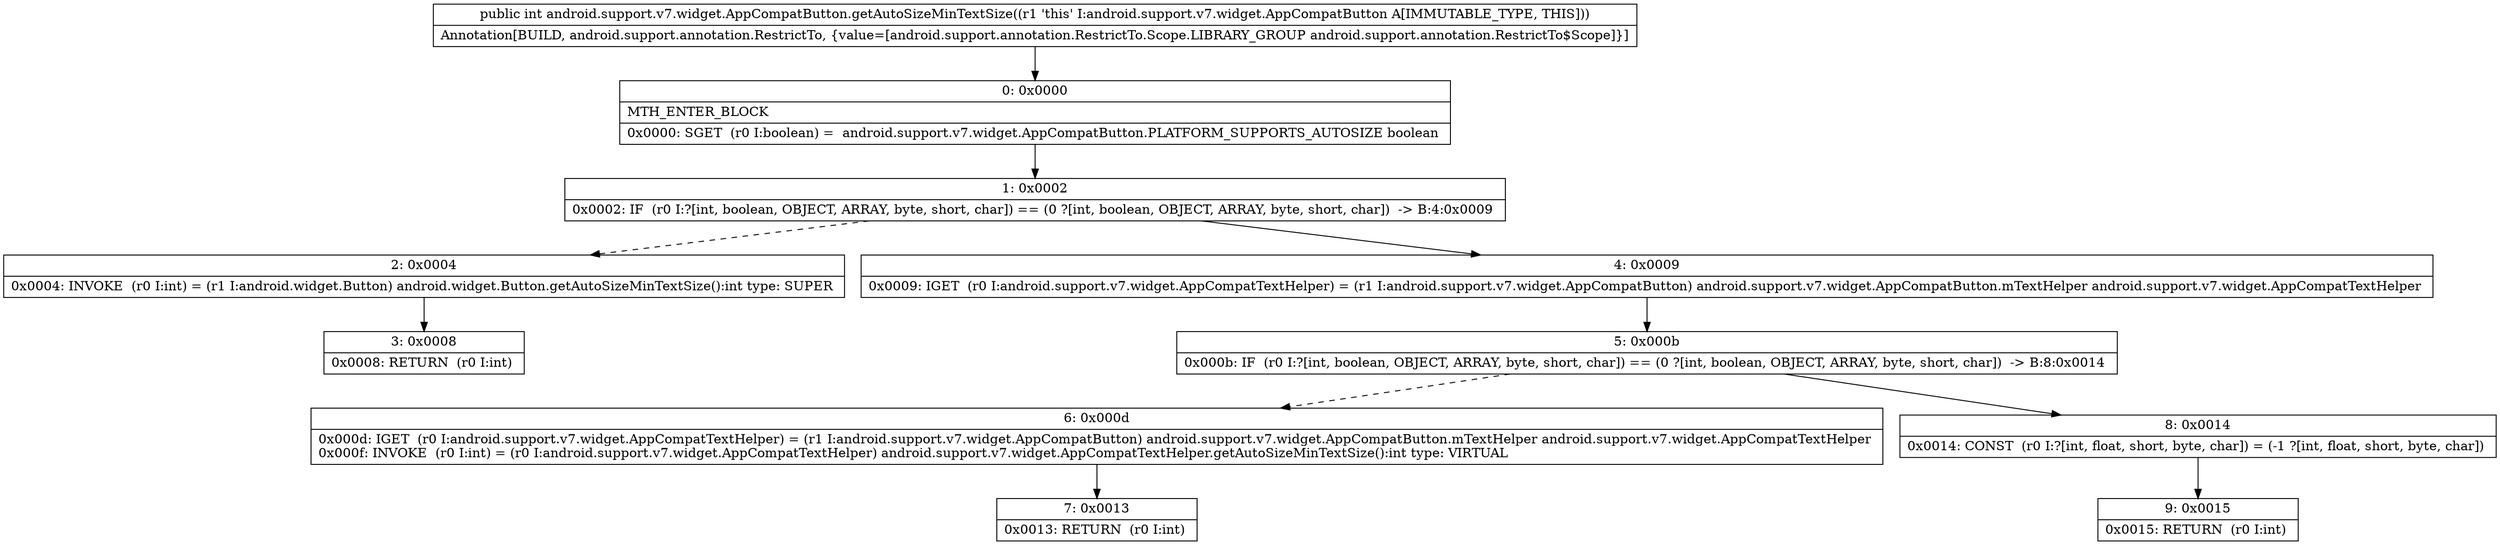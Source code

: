 digraph "CFG forandroid.support.v7.widget.AppCompatButton.getAutoSizeMinTextSize()I" {
Node_0 [shape=record,label="{0\:\ 0x0000|MTH_ENTER_BLOCK\l|0x0000: SGET  (r0 I:boolean) =  android.support.v7.widget.AppCompatButton.PLATFORM_SUPPORTS_AUTOSIZE boolean \l}"];
Node_1 [shape=record,label="{1\:\ 0x0002|0x0002: IF  (r0 I:?[int, boolean, OBJECT, ARRAY, byte, short, char]) == (0 ?[int, boolean, OBJECT, ARRAY, byte, short, char])  \-\> B:4:0x0009 \l}"];
Node_2 [shape=record,label="{2\:\ 0x0004|0x0004: INVOKE  (r0 I:int) = (r1 I:android.widget.Button) android.widget.Button.getAutoSizeMinTextSize():int type: SUPER \l}"];
Node_3 [shape=record,label="{3\:\ 0x0008|0x0008: RETURN  (r0 I:int) \l}"];
Node_4 [shape=record,label="{4\:\ 0x0009|0x0009: IGET  (r0 I:android.support.v7.widget.AppCompatTextHelper) = (r1 I:android.support.v7.widget.AppCompatButton) android.support.v7.widget.AppCompatButton.mTextHelper android.support.v7.widget.AppCompatTextHelper \l}"];
Node_5 [shape=record,label="{5\:\ 0x000b|0x000b: IF  (r0 I:?[int, boolean, OBJECT, ARRAY, byte, short, char]) == (0 ?[int, boolean, OBJECT, ARRAY, byte, short, char])  \-\> B:8:0x0014 \l}"];
Node_6 [shape=record,label="{6\:\ 0x000d|0x000d: IGET  (r0 I:android.support.v7.widget.AppCompatTextHelper) = (r1 I:android.support.v7.widget.AppCompatButton) android.support.v7.widget.AppCompatButton.mTextHelper android.support.v7.widget.AppCompatTextHelper \l0x000f: INVOKE  (r0 I:int) = (r0 I:android.support.v7.widget.AppCompatTextHelper) android.support.v7.widget.AppCompatTextHelper.getAutoSizeMinTextSize():int type: VIRTUAL \l}"];
Node_7 [shape=record,label="{7\:\ 0x0013|0x0013: RETURN  (r0 I:int) \l}"];
Node_8 [shape=record,label="{8\:\ 0x0014|0x0014: CONST  (r0 I:?[int, float, short, byte, char]) = (\-1 ?[int, float, short, byte, char]) \l}"];
Node_9 [shape=record,label="{9\:\ 0x0015|0x0015: RETURN  (r0 I:int) \l}"];
MethodNode[shape=record,label="{public int android.support.v7.widget.AppCompatButton.getAutoSizeMinTextSize((r1 'this' I:android.support.v7.widget.AppCompatButton A[IMMUTABLE_TYPE, THIS]))  | Annotation[BUILD, android.support.annotation.RestrictTo, \{value=[android.support.annotation.RestrictTo.Scope.LIBRARY_GROUP android.support.annotation.RestrictTo$Scope]\}]\l}"];
MethodNode -> Node_0;
Node_0 -> Node_1;
Node_1 -> Node_2[style=dashed];
Node_1 -> Node_4;
Node_2 -> Node_3;
Node_4 -> Node_5;
Node_5 -> Node_6[style=dashed];
Node_5 -> Node_8;
Node_6 -> Node_7;
Node_8 -> Node_9;
}

